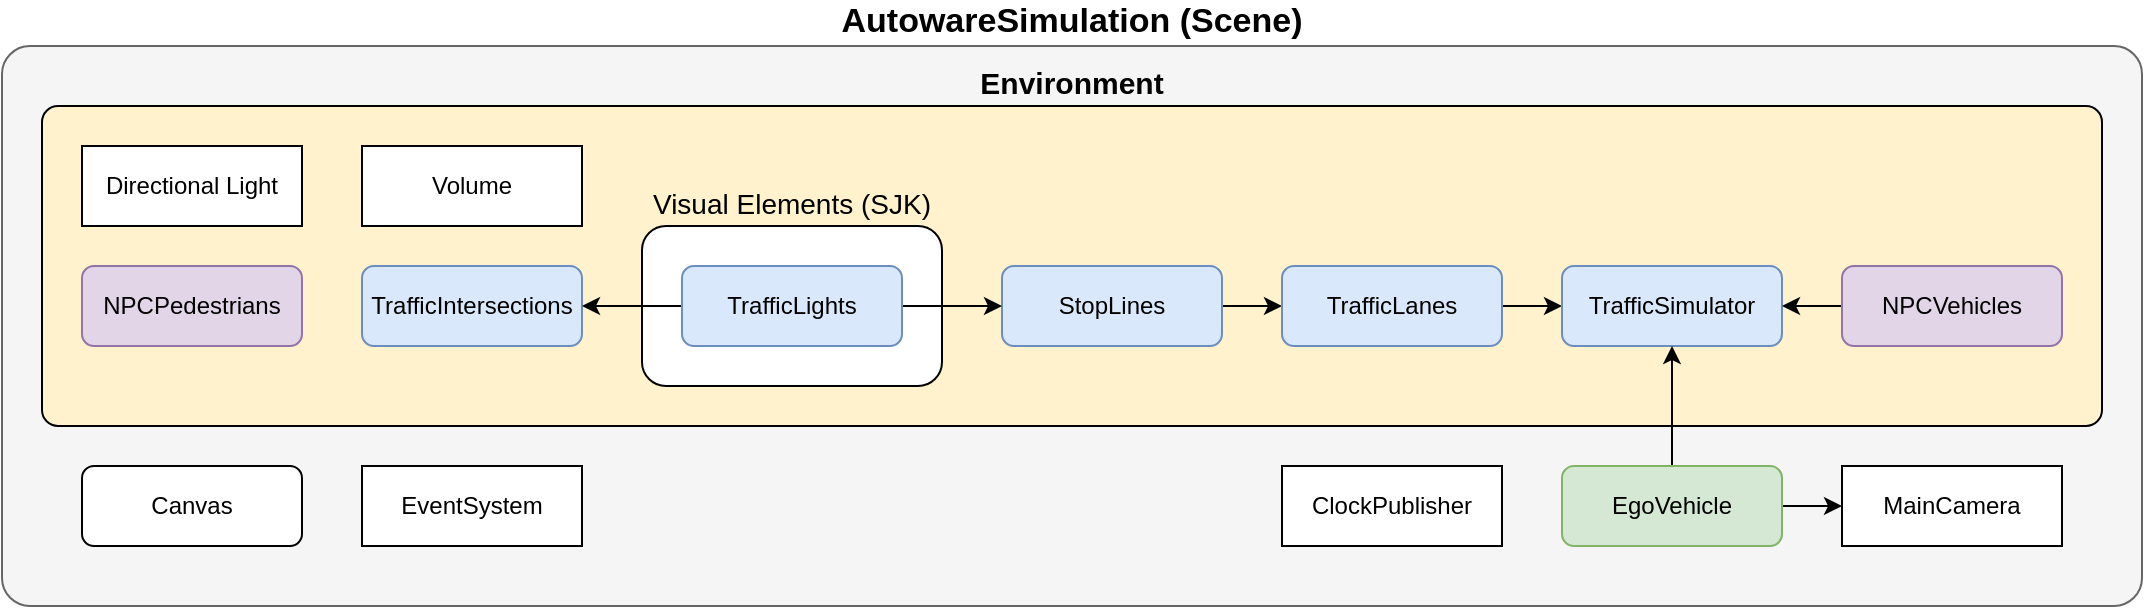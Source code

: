 <mxfile version="21.5.0" type="device">
  <diagram name="Page-1" id="CpT_m-j7Am7sjx0DqRG0">
    <mxGraphModel dx="1586" dy="910" grid="1" gridSize="10" guides="1" tooltips="1" connect="1" arrows="1" fold="1" page="1" pageScale="1" pageWidth="850" pageHeight="1100" math="0" shadow="0">
      <root>
        <mxCell id="0" />
        <mxCell id="1" parent="0" />
        <mxCell id="NEY-SCTF0jtiZKWW0wOI-46" value="AutowareSimulation (Scene)" style="rounded=1;whiteSpace=wrap;html=1;labelPosition=center;verticalLabelPosition=top;align=center;verticalAlign=bottom;fontStyle=1;fontSize=17;glass=0;arcSize=5;fillColor=#f5f5f5;fontColor=#000000;strokeColor=#666666;strokeWidth=1;" parent="1" vertex="1">
          <mxGeometry x="120" y="310" width="1070" height="280" as="geometry" />
        </mxCell>
        <mxCell id="NEY-SCTF0jtiZKWW0wOI-37" value="&lt;div style=&quot;font-size: 15px;&quot;&gt;Environment&lt;/div&gt;" style="rounded=1;whiteSpace=wrap;html=1;labelPosition=center;verticalLabelPosition=top;align=center;verticalAlign=bottom;labelBackgroundColor=none;labelBorderColor=none;horizontal=1;fontStyle=1;fontSize=15;glass=0;arcSize=5;strokeWidth=1;strokeColor=#000000;fillColor=#fff2cc;" parent="1" vertex="1">
          <mxGeometry x="140" y="340" width="1030" height="160" as="geometry" />
        </mxCell>
        <mxCell id="NEY-SCTF0jtiZKWW0wOI-35" value="Visual Elements (SJK)" style="rounded=1;whiteSpace=wrap;html=1;labelPosition=center;verticalLabelPosition=top;align=center;verticalAlign=bottom;fontSize=14;" parent="1" vertex="1">
          <mxGeometry x="440" y="400" width="150" height="80" as="geometry" />
        </mxCell>
        <mxCell id="_86dnVmTTonqfILlxaSy-3" value="" style="edgeStyle=orthogonalEdgeStyle;rounded=0;orthogonalLoop=1;jettySize=auto;html=1;" parent="1" source="NEY-SCTF0jtiZKWW0wOI-2" target="NEY-SCTF0jtiZKWW0wOI-3" edge="1">
          <mxGeometry relative="1" as="geometry" />
        </mxCell>
        <mxCell id="NEY-SCTF0jtiZKWW0wOI-2" value="StopLines" style="rounded=1;whiteSpace=wrap;html=1;fillColor=#dae8fc;strokeColor=#6c8ebf;" parent="1" vertex="1">
          <mxGeometry x="620" y="420" width="110" height="40" as="geometry" />
        </mxCell>
        <mxCell id="_86dnVmTTonqfILlxaSy-2" value="" style="edgeStyle=orthogonalEdgeStyle;rounded=0;orthogonalLoop=1;jettySize=auto;html=1;" parent="1" source="NEY-SCTF0jtiZKWW0wOI-3" target="NEY-SCTF0jtiZKWW0wOI-8" edge="1">
          <mxGeometry relative="1" as="geometry" />
        </mxCell>
        <mxCell id="NEY-SCTF0jtiZKWW0wOI-3" value="&lt;div&gt;TrafficLanes&lt;/div&gt;" style="rounded=1;whiteSpace=wrap;html=1;fillColor=#dae8fc;strokeColor=#6c8ebf;" parent="1" vertex="1">
          <mxGeometry x="760" y="420" width="110" height="40" as="geometry" />
        </mxCell>
        <mxCell id="NEY-SCTF0jtiZKWW0wOI-4" value="&lt;div&gt;TrafficIntersections&lt;/div&gt;" style="rounded=1;whiteSpace=wrap;html=1;fillColor=#dae8fc;strokeColor=#6c8ebf;" parent="1" vertex="1">
          <mxGeometry x="300" y="420" width="110" height="40" as="geometry" />
        </mxCell>
        <mxCell id="NEY-SCTF0jtiZKWW0wOI-6" value="" style="edgeStyle=orthogonalEdgeStyle;rounded=0;orthogonalLoop=1;jettySize=auto;html=1;" parent="1" source="NEY-SCTF0jtiZKWW0wOI-5" target="NEY-SCTF0jtiZKWW0wOI-4" edge="1">
          <mxGeometry relative="1" as="geometry" />
        </mxCell>
        <mxCell id="_86dnVmTTonqfILlxaSy-4" value="" style="edgeStyle=orthogonalEdgeStyle;rounded=0;orthogonalLoop=1;jettySize=auto;html=1;" parent="1" source="NEY-SCTF0jtiZKWW0wOI-5" target="NEY-SCTF0jtiZKWW0wOI-2" edge="1">
          <mxGeometry relative="1" as="geometry" />
        </mxCell>
        <mxCell id="NEY-SCTF0jtiZKWW0wOI-5" value="TrafficLights" style="rounded=1;whiteSpace=wrap;html=1;fillColor=#dae8fc;strokeColor=#6c8ebf;" parent="1" vertex="1">
          <mxGeometry x="460" y="420" width="110" height="40" as="geometry" />
        </mxCell>
        <mxCell id="NEY-SCTF0jtiZKWW0wOI-8" value="&lt;div&gt;TrafficSimulator&lt;/div&gt;" style="rounded=1;whiteSpace=wrap;html=1;fillColor=#dae8fc;strokeColor=#6c8ebf;" parent="1" vertex="1">
          <mxGeometry x="900" y="420" width="110" height="40" as="geometry" />
        </mxCell>
        <mxCell id="_86dnVmTTonqfILlxaSy-1" value="" style="edgeStyle=orthogonalEdgeStyle;rounded=0;orthogonalLoop=1;jettySize=auto;html=1;" parent="1" source="NEY-SCTF0jtiZKWW0wOI-26" target="NEY-SCTF0jtiZKWW0wOI-8" edge="1">
          <mxGeometry relative="1" as="geometry" />
        </mxCell>
        <mxCell id="NEY-SCTF0jtiZKWW0wOI-26" value="NPCVehicles" style="rounded=1;whiteSpace=wrap;html=1;fillColor=#e1d5e7;strokeColor=#9673a6;" parent="1" vertex="1">
          <mxGeometry x="1040" y="420" width="110" height="40" as="geometry" />
        </mxCell>
        <mxCell id="NEY-SCTF0jtiZKWW0wOI-29" value="" style="edgeStyle=orthogonalEdgeStyle;rounded=0;orthogonalLoop=1;jettySize=auto;html=1;" parent="1" source="NEY-SCTF0jtiZKWW0wOI-28" target="NEY-SCTF0jtiZKWW0wOI-8" edge="1">
          <mxGeometry x="-0.714" y="5" relative="1" as="geometry">
            <mxPoint as="offset" />
          </mxGeometry>
        </mxCell>
        <mxCell id="_86dnVmTTonqfILlxaSy-6" value="" style="edgeStyle=orthogonalEdgeStyle;rounded=0;orthogonalLoop=1;jettySize=auto;html=1;" parent="1" source="NEY-SCTF0jtiZKWW0wOI-28" target="NEY-SCTF0jtiZKWW0wOI-43" edge="1">
          <mxGeometry relative="1" as="geometry" />
        </mxCell>
        <mxCell id="NEY-SCTF0jtiZKWW0wOI-28" value="EgoVehicle" style="rounded=1;whiteSpace=wrap;html=1;fillColor=#d5e8d4;strokeColor=#82b366;" parent="1" vertex="1">
          <mxGeometry x="900" y="520" width="110" height="40" as="geometry" />
        </mxCell>
        <mxCell id="NEY-SCTF0jtiZKWW0wOI-31" value="&lt;div&gt;NPCPedestrians&lt;/div&gt;" style="rounded=1;whiteSpace=wrap;html=1;fillColor=#e1d5e7;strokeColor=#9673a6;" parent="1" vertex="1">
          <mxGeometry x="160" y="420" width="110" height="40" as="geometry" />
        </mxCell>
        <mxCell id="NEY-SCTF0jtiZKWW0wOI-33" value="Directional Light" style="rounded=0;whiteSpace=wrap;html=1;" parent="1" vertex="1">
          <mxGeometry x="160" y="360" width="110" height="40" as="geometry" />
        </mxCell>
        <mxCell id="NEY-SCTF0jtiZKWW0wOI-34" value="&lt;div&gt;Volume&lt;/div&gt;" style="rounded=0;whiteSpace=wrap;html=1;" parent="1" vertex="1">
          <mxGeometry x="300" y="360" width="110" height="40" as="geometry" />
        </mxCell>
        <mxCell id="NEY-SCTF0jtiZKWW0wOI-42" value="&lt;div&gt;ClockPublisher&lt;/div&gt;" style="rounded=0;whiteSpace=wrap;html=1;" parent="1" vertex="1">
          <mxGeometry x="760" y="520" width="110" height="40" as="geometry" />
        </mxCell>
        <mxCell id="NEY-SCTF0jtiZKWW0wOI-43" value="MainCamera" style="rounded=0;whiteSpace=wrap;html=1;" parent="1" vertex="1">
          <mxGeometry x="1040" y="520" width="110" height="40" as="geometry" />
        </mxCell>
        <mxCell id="NEY-SCTF0jtiZKWW0wOI-44" value="Canvas" style="rounded=1;whiteSpace=wrap;html=1;" parent="1" vertex="1">
          <mxGeometry x="160" y="520" width="110" height="40" as="geometry" />
        </mxCell>
        <mxCell id="NEY-SCTF0jtiZKWW0wOI-45" value="EventSystem" style="rounded=0;whiteSpace=wrap;html=1;" parent="1" vertex="1">
          <mxGeometry x="300" y="520" width="110" height="40" as="geometry" />
        </mxCell>
      </root>
    </mxGraphModel>
  </diagram>
</mxfile>
